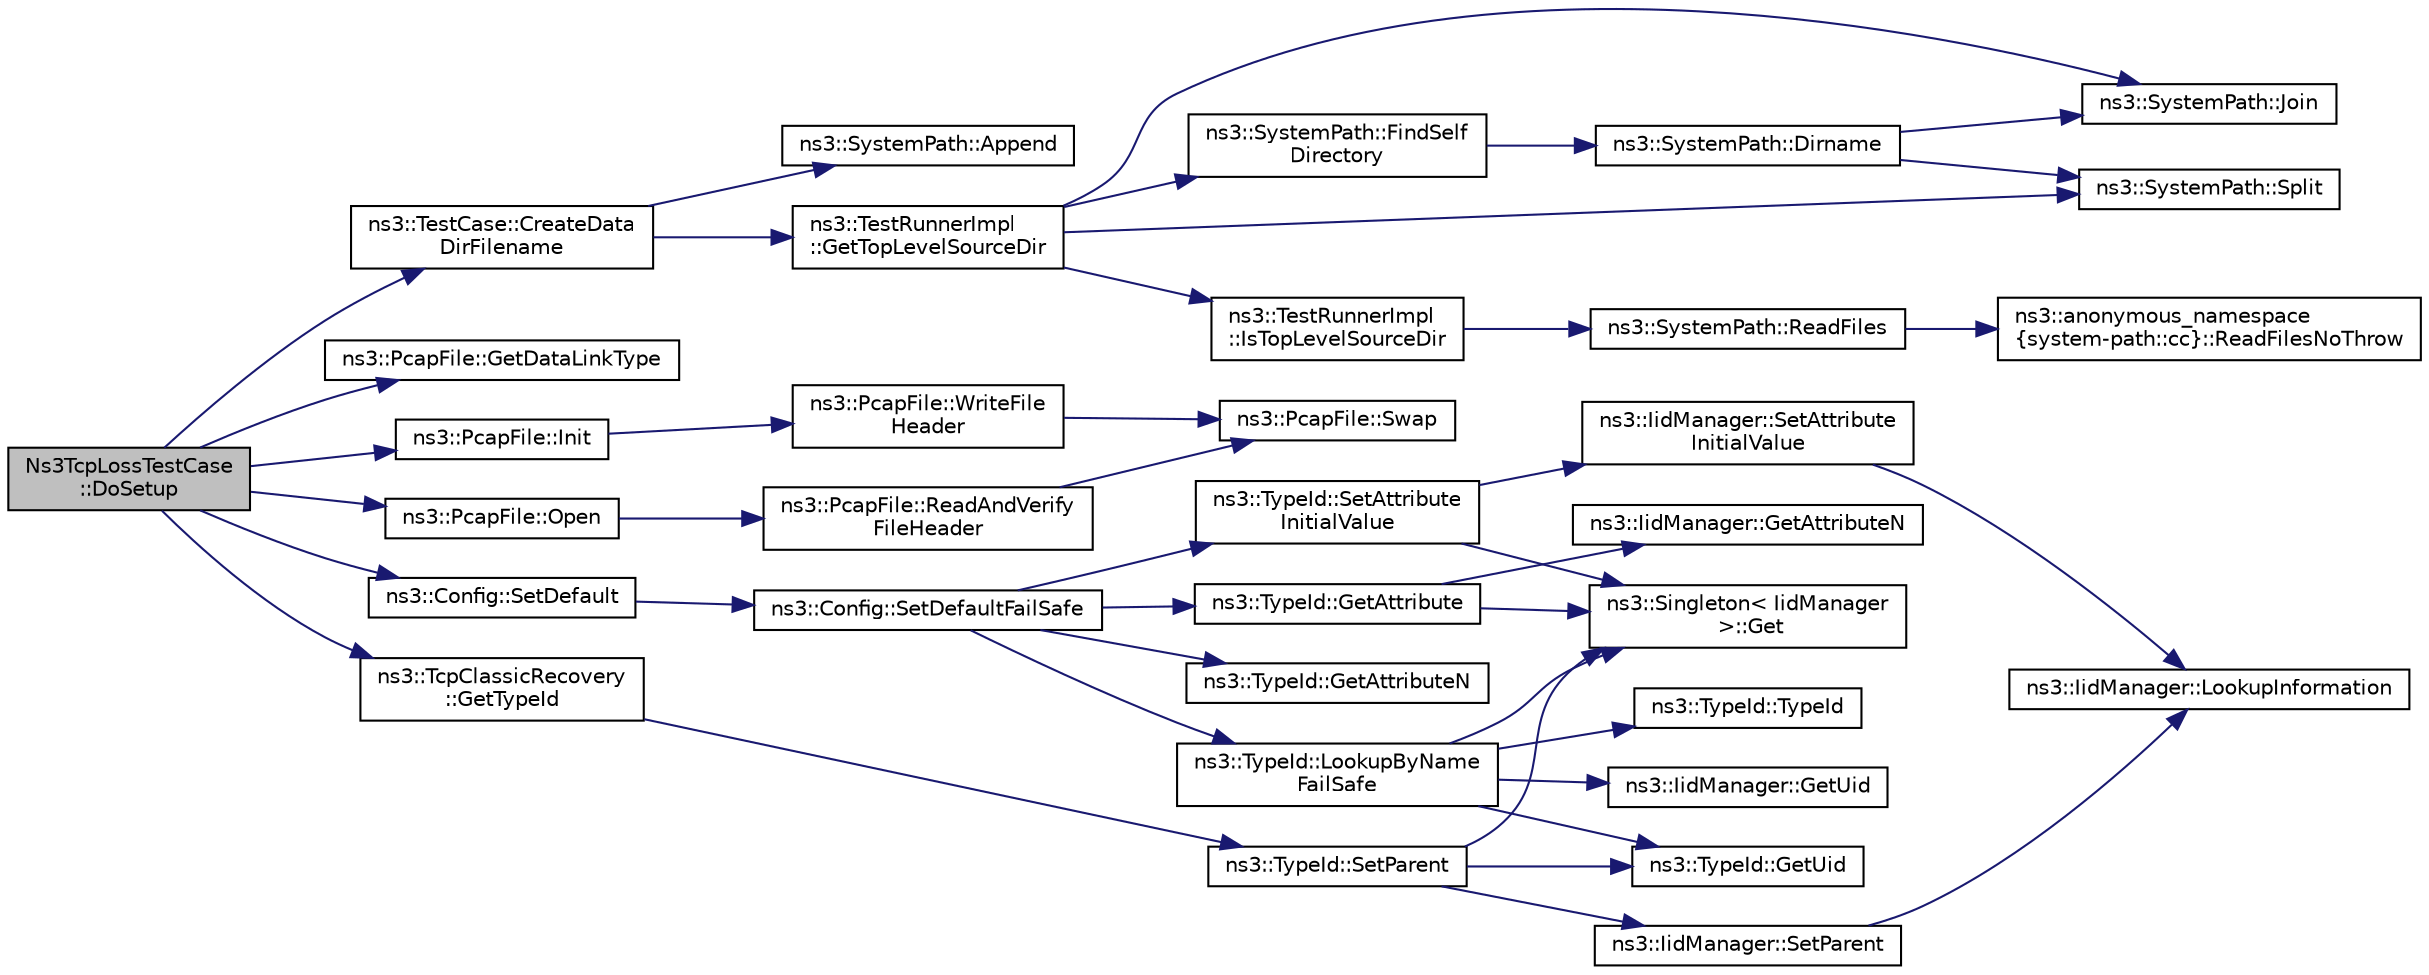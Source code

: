 digraph "Ns3TcpLossTestCase::DoSetup"
{
 // LATEX_PDF_SIZE
  edge [fontname="Helvetica",fontsize="10",labelfontname="Helvetica",labelfontsize="10"];
  node [fontname="Helvetica",fontsize="10",shape=record];
  rankdir="LR";
  Node1 [label="Ns3TcpLossTestCase\l::DoSetup",height=0.2,width=0.4,color="black", fillcolor="grey75", style="filled", fontcolor="black",tooltip="Implementation to do any local setup required for this TestCase."];
  Node1 -> Node2 [color="midnightblue",fontsize="10",style="solid",fontname="Helvetica"];
  Node2 [label="ns3::TestCase::CreateData\lDirFilename",height=0.2,width=0.4,color="black", fillcolor="white", style="filled",URL="$classns3_1_1_test_case.html#a3e4d216ff392a43418f26bb3e5b0f16d",tooltip="Construct the full path to a file in the data directory."];
  Node2 -> Node3 [color="midnightblue",fontsize="10",style="solid",fontname="Helvetica"];
  Node3 [label="ns3::SystemPath::Append",height=0.2,width=0.4,color="black", fillcolor="white", style="filled",URL="$group__systempath.html#gaaa5a530cee42c8eda7e4f4523ef7e1cd",tooltip="Join two file system path elements."];
  Node2 -> Node4 [color="midnightblue",fontsize="10",style="solid",fontname="Helvetica"];
  Node4 [label="ns3::TestRunnerImpl\l::GetTopLevelSourceDir",height=0.2,width=0.4,color="black", fillcolor="white", style="filled",URL="$classns3_1_1_test_runner_impl.html#affd7b916d0dba744d84a346bab9bbb80",tooltip="Get the path to the root of the source tree."];
  Node4 -> Node5 [color="midnightblue",fontsize="10",style="solid",fontname="Helvetica"];
  Node5 [label="ns3::SystemPath::FindSelf\lDirectory",height=0.2,width=0.4,color="black", fillcolor="white", style="filled",URL="$group__systempath.html#gad52e6f153465b40487da3a2a9ee5f5d6",tooltip="Get the file system path to the current executable."];
  Node5 -> Node6 [color="midnightblue",fontsize="10",style="solid",fontname="Helvetica"];
  Node6 [label="ns3::SystemPath::Dirname",height=0.2,width=0.4,color="black", fillcolor="white", style="filled",URL="$group__systempath.html#ga657599fb7660fc6ebe4b6aaea0021176",tooltip="Get the directory path for a file."];
  Node6 -> Node7 [color="midnightblue",fontsize="10",style="solid",fontname="Helvetica"];
  Node7 [label="ns3::SystemPath::Join",height=0.2,width=0.4,color="black", fillcolor="white", style="filled",URL="$group__systempath.html#gab3212957e6b4f873ece3c6b8ed746d72",tooltip="Join a list of file system path directories into a single file system path."];
  Node6 -> Node8 [color="midnightblue",fontsize="10",style="solid",fontname="Helvetica"];
  Node8 [label="ns3::SystemPath::Split",height=0.2,width=0.4,color="black", fillcolor="white", style="filled",URL="$group__systempath.html#ga523072e05da63b63113d1bea840edf1a",tooltip="Split a file system path into directories according to the local path separator."];
  Node4 -> Node9 [color="midnightblue",fontsize="10",style="solid",fontname="Helvetica"];
  Node9 [label="ns3::TestRunnerImpl\l::IsTopLevelSourceDir",height=0.2,width=0.4,color="black", fillcolor="white", style="filled",URL="$classns3_1_1_test_runner_impl.html#a41944636be7045a59481649913fbf829",tooltip="Check if this is the root of the source tree."];
  Node9 -> Node10 [color="midnightblue",fontsize="10",style="solid",fontname="Helvetica"];
  Node10 [label="ns3::SystemPath::ReadFiles",height=0.2,width=0.4,color="black", fillcolor="white", style="filled",URL="$group__systempath.html#ga152a348bccf02d8373607b0239587b87",tooltip="Get the list of files located in a file system directory."];
  Node10 -> Node11 [color="midnightblue",fontsize="10",style="solid",fontname="Helvetica"];
  Node11 [label="ns3::anonymous_namespace\l\{system-path::cc\}::ReadFilesNoThrow",height=0.2,width=0.4,color="black", fillcolor="white", style="filled",URL="$group__systempath.html#ga4044d0be558d00db7f891f658ad2cfcf",tooltip="Get the list of files located in a file system directory with error."];
  Node4 -> Node7 [color="midnightblue",fontsize="10",style="solid",fontname="Helvetica"];
  Node4 -> Node8 [color="midnightblue",fontsize="10",style="solid",fontname="Helvetica"];
  Node1 -> Node12 [color="midnightblue",fontsize="10",style="solid",fontname="Helvetica"];
  Node12 [label="ns3::PcapFile::GetDataLinkType",height=0.2,width=0.4,color="black", fillcolor="white", style="filled",URL="$classns3_1_1_pcap_file.html#aa3795e9a87e7a4151fb4d30747eaa072",tooltip="Returns the data link type field of the pcap file as defined by the network field in the pcap global ..."];
  Node1 -> Node13 [color="midnightblue",fontsize="10",style="solid",fontname="Helvetica"];
  Node13 [label="ns3::TcpClassicRecovery\l::GetTypeId",height=0.2,width=0.4,color="black", fillcolor="white", style="filled",URL="$classns3_1_1_tcp_classic_recovery.html#ab3c64ac0c58628092cc7adb997ea92cc",tooltip="Get the type ID."];
  Node13 -> Node14 [color="midnightblue",fontsize="10",style="solid",fontname="Helvetica"];
  Node14 [label="ns3::TypeId::SetParent",height=0.2,width=0.4,color="black", fillcolor="white", style="filled",URL="$classns3_1_1_type_id.html#abaaca67ab7d2471067e7c275df0f7309",tooltip="Set the parent TypeId."];
  Node14 -> Node15 [color="midnightblue",fontsize="10",style="solid",fontname="Helvetica"];
  Node15 [label="ns3::Singleton\< IidManager\l \>::Get",height=0.2,width=0.4,color="black", fillcolor="white", style="filled",URL="$classns3_1_1_singleton.html#a80a2cd3c25a27ea72add7a9f7a141ffa",tooltip="Get a pointer to the singleton instance."];
  Node14 -> Node16 [color="midnightblue",fontsize="10",style="solid",fontname="Helvetica"];
  Node16 [label="ns3::TypeId::GetUid",height=0.2,width=0.4,color="black", fillcolor="white", style="filled",URL="$classns3_1_1_type_id.html#a429535085325d6f926724771446d9047",tooltip="Get the internal id of this TypeId."];
  Node14 -> Node17 [color="midnightblue",fontsize="10",style="solid",fontname="Helvetica"];
  Node17 [label="ns3::IidManager::SetParent",height=0.2,width=0.4,color="black", fillcolor="white", style="filled",URL="$classns3_1_1_iid_manager.html#a4042931260554c907699367b6811426f",tooltip="Set the parent of a type id."];
  Node17 -> Node18 [color="midnightblue",fontsize="10",style="solid",fontname="Helvetica"];
  Node18 [label="ns3::IidManager::LookupInformation",height=0.2,width=0.4,color="black", fillcolor="white", style="filled",URL="$classns3_1_1_iid_manager.html#a84af06b798b21fa700469a3ac5f65f3f",tooltip="Retrieve the information record for a type."];
  Node1 -> Node19 [color="midnightblue",fontsize="10",style="solid",fontname="Helvetica"];
  Node19 [label="ns3::PcapFile::Init",height=0.2,width=0.4,color="black", fillcolor="white", style="filled",URL="$classns3_1_1_pcap_file.html#a80c8adea1baa66e3f730df2927b0fc9b",tooltip="Initialize the pcap file associated with this object."];
  Node19 -> Node20 [color="midnightblue",fontsize="10",style="solid",fontname="Helvetica"];
  Node20 [label="ns3::PcapFile::WriteFile\lHeader",height=0.2,width=0.4,color="black", fillcolor="white", style="filled",URL="$classns3_1_1_pcap_file.html#a58124715fdc400c4ae0ff1c3ba8215ab",tooltip="Write a Pcap file header."];
  Node20 -> Node21 [color="midnightblue",fontsize="10",style="solid",fontname="Helvetica"];
  Node21 [label="ns3::PcapFile::Swap",height=0.2,width=0.4,color="black", fillcolor="white", style="filled",URL="$classns3_1_1_pcap_file.html#af5adf22a721473f1add1e002492f5587",tooltip="Swap a value byte order."];
  Node1 -> Node22 [color="midnightblue",fontsize="10",style="solid",fontname="Helvetica"];
  Node22 [label="ns3::PcapFile::Open",height=0.2,width=0.4,color="black", fillcolor="white", style="filled",URL="$classns3_1_1_pcap_file.html#a064e8494e28e823d0bb4e40549f9f483",tooltip="Create a new pcap file or open an existing pcap file."];
  Node22 -> Node23 [color="midnightblue",fontsize="10",style="solid",fontname="Helvetica"];
  Node23 [label="ns3::PcapFile::ReadAndVerify\lFileHeader",height=0.2,width=0.4,color="black", fillcolor="white", style="filled",URL="$classns3_1_1_pcap_file.html#aa73a9f58350e911c34bdac1071e60e10",tooltip="Read and verify a Pcap file header."];
  Node23 -> Node21 [color="midnightblue",fontsize="10",style="solid",fontname="Helvetica"];
  Node1 -> Node24 [color="midnightblue",fontsize="10",style="solid",fontname="Helvetica"];
  Node24 [label="ns3::Config::SetDefault",height=0.2,width=0.4,color="black", fillcolor="white", style="filled",URL="$group__config.html#ga2e7882df849d8ba4aaad31c934c40c06",tooltip=" "];
  Node24 -> Node25 [color="midnightblue",fontsize="10",style="solid",fontname="Helvetica"];
  Node25 [label="ns3::Config::SetDefaultFailSafe",height=0.2,width=0.4,color="black", fillcolor="white", style="filled",URL="$group__config.html#gaf35c9ecdf51c959f397e973f9335de54",tooltip=" "];
  Node25 -> Node26 [color="midnightblue",fontsize="10",style="solid",fontname="Helvetica"];
  Node26 [label="ns3::TypeId::GetAttribute",height=0.2,width=0.4,color="black", fillcolor="white", style="filled",URL="$classns3_1_1_type_id.html#a796434fa73c5e54a9a86f24144d13738",tooltip="Get Attribute information by index."];
  Node26 -> Node15 [color="midnightblue",fontsize="10",style="solid",fontname="Helvetica"];
  Node26 -> Node27 [color="midnightblue",fontsize="10",style="solid",fontname="Helvetica"];
  Node27 [label="ns3::IidManager::GetAttributeN",height=0.2,width=0.4,color="black", fillcolor="white", style="filled",URL="$classns3_1_1_iid_manager.html#a5420e8cc959a9a111eb6f1519583b49b",tooltip="Get the number of attributes."];
  Node25 -> Node28 [color="midnightblue",fontsize="10",style="solid",fontname="Helvetica"];
  Node28 [label="ns3::TypeId::GetAttributeN",height=0.2,width=0.4,color="black", fillcolor="white", style="filled",URL="$classns3_1_1_type_id.html#a1245644561332f12386451406295a8d8",tooltip="Get the number of attributes."];
  Node25 -> Node29 [color="midnightblue",fontsize="10",style="solid",fontname="Helvetica"];
  Node29 [label="ns3::TypeId::LookupByName\lFailSafe",height=0.2,width=0.4,color="black", fillcolor="white", style="filled",URL="$classns3_1_1_type_id.html#acceab1f57bfe3c3af02130277d409f14",tooltip="Get a TypeId by name."];
  Node29 -> Node30 [color="midnightblue",fontsize="10",style="solid",fontname="Helvetica"];
  Node30 [label="ns3::TypeId::TypeId",height=0.2,width=0.4,color="black", fillcolor="white", style="filled",URL="$classns3_1_1_type_id.html#ab76e26690f1af4f1cffa6a72245e8928",tooltip="Default constructor."];
  Node29 -> Node15 [color="midnightblue",fontsize="10",style="solid",fontname="Helvetica"];
  Node29 -> Node31 [color="midnightblue",fontsize="10",style="solid",fontname="Helvetica"];
  Node31 [label="ns3::IidManager::GetUid",height=0.2,width=0.4,color="black", fillcolor="white", style="filled",URL="$classns3_1_1_iid_manager.html#a57d8582dc3a317229cb74902625c98a0",tooltip="Get a type id by name."];
  Node29 -> Node16 [color="midnightblue",fontsize="10",style="solid",fontname="Helvetica"];
  Node25 -> Node32 [color="midnightblue",fontsize="10",style="solid",fontname="Helvetica"];
  Node32 [label="ns3::TypeId::SetAttribute\lInitialValue",height=0.2,width=0.4,color="black", fillcolor="white", style="filled",URL="$classns3_1_1_type_id.html#a089c146e3e0a805304bee18c976556d7",tooltip="Set the initial value of an Attribute."];
  Node32 -> Node15 [color="midnightblue",fontsize="10",style="solid",fontname="Helvetica"];
  Node32 -> Node33 [color="midnightblue",fontsize="10",style="solid",fontname="Helvetica"];
  Node33 [label="ns3::IidManager::SetAttribute\lInitialValue",height=0.2,width=0.4,color="black", fillcolor="white", style="filled",URL="$classns3_1_1_iid_manager.html#a342b1e699a83fa8f14c7b3cc0409c199",tooltip="Set the initial value of an Attribute."];
  Node33 -> Node18 [color="midnightblue",fontsize="10",style="solid",fontname="Helvetica"];
}
